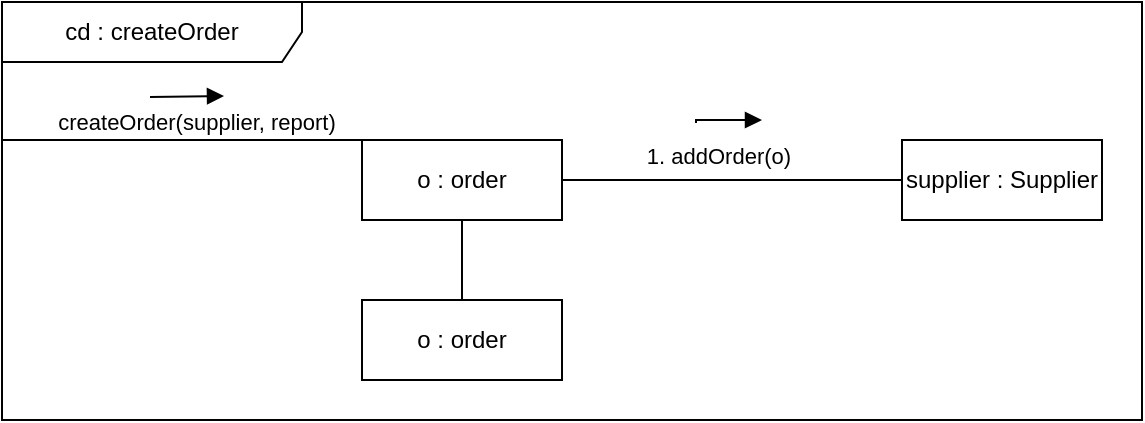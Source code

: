 <mxfile version="21.2.3" type="onedrive">
  <diagram name="Page-1" id="2YBvvXClWsGukQMizWep">
    <mxGraphModel grid="1" page="1" gridSize="10" guides="1" tooltips="1" connect="1" arrows="1" fold="1" pageScale="1" pageWidth="850" pageHeight="1100" math="0" shadow="0">
      <root>
        <mxCell id="0" />
        <mxCell id="1" parent="0" />
        <mxCell id="vbn1vjWYSr6YsiNQEqlZ-1" value="cd : createOrder" style="shape=umlFrame;whiteSpace=wrap;html=1;pointerEvents=0;width=150;height=30;" vertex="1" parent="1">
          <mxGeometry x="10" y="11" width="570" height="209" as="geometry" />
        </mxCell>
        <mxCell id="vbn1vjWYSr6YsiNQEqlZ-34" style="edgeStyle=none;rounded=0;orthogonalLoop=1;jettySize=auto;html=1;endArrow=none;endFill=0;entryX=0;entryY=0;entryDx=0;entryDy=0;" edge="1" parent="1" target="vbn1vjWYSr6YsiNQEqlZ-33">
          <mxGeometry relative="1" as="geometry">
            <mxPoint x="10" y="80" as="sourcePoint" />
          </mxGeometry>
        </mxCell>
        <mxCell id="vbn1vjWYSr6YsiNQEqlZ-33" value="o : order" style="html=1;whiteSpace=wrap;" vertex="1" parent="1">
          <mxGeometry x="190" y="80" width="100" height="40" as="geometry" />
        </mxCell>
        <mxCell id="vbn1vjWYSr6YsiNQEqlZ-57" value="createOrder(supplier, report)" style="html=1;verticalAlign=bottom;endArrow=block;edgeStyle=elbowEdgeStyle;elbow=vertical;curved=0;rounded=0;" edge="1" parent="1">
          <mxGeometry x="0.257" y="-22" width="80" relative="1" as="geometry">
            <mxPoint x="84" y="58.5" as="sourcePoint" />
            <mxPoint x="121" y="58" as="targetPoint" />
            <mxPoint as="offset" />
            <Array as="points">
              <mxPoint x="105" y="58" />
            </Array>
          </mxGeometry>
        </mxCell>
        <mxCell id="eug0yIInreZ6nuwDFGsd-4" value="1. addOrder(o)&lt;span style=&quot;font-size: 10px;&quot;&gt;&lt;br&gt;&lt;/span&gt;" style="html=1;verticalAlign=bottom;endArrow=block;edgeStyle=elbowEdgeStyle;elbow=vertical;curved=0;rounded=0;" edge="1" parent="1">
          <mxGeometry x="-0.28" y="-27" width="80" relative="1" as="geometry">
            <mxPoint x="357" y="71.5" as="sourcePoint" />
            <mxPoint x="390" y="70" as="targetPoint" />
            <mxPoint as="offset" />
            <Array as="points">
              <mxPoint x="357" y="70" />
            </Array>
          </mxGeometry>
        </mxCell>
        <mxCell id="W19vyAFUkHcT3V9oL0bM-1" value="supplier : Supplier" style="html=1;whiteSpace=wrap;" vertex="1" parent="1">
          <mxGeometry x="460" y="80" width="100" height="40" as="geometry" />
        </mxCell>
        <mxCell id="W19vyAFUkHcT3V9oL0bM-2" value="" style="endArrow=none;html=1;rounded=0;exitX=1;exitY=0.5;exitDx=0;exitDy=0;entryX=0;entryY=0.5;entryDx=0;entryDy=0;" edge="1" parent="1" source="vbn1vjWYSr6YsiNQEqlZ-33" target="W19vyAFUkHcT3V9oL0bM-1">
          <mxGeometry width="50" height="50" relative="1" as="geometry">
            <mxPoint x="330" y="130" as="sourcePoint" />
            <mxPoint x="380" y="80" as="targetPoint" />
          </mxGeometry>
        </mxCell>
        <mxCell id="m8ZWwutYaAKC8O1snMbZ-1" value="o : order" style="html=1;whiteSpace=wrap;" vertex="1" parent="1">
          <mxGeometry x="190" y="160" width="100" height="40" as="geometry" />
        </mxCell>
        <mxCell id="m8ZWwutYaAKC8O1snMbZ-2" value="" style="endArrow=none;html=1;rounded=0;exitX=0.5;exitY=1;exitDx=0;exitDy=0;" edge="1" parent="1" source="vbn1vjWYSr6YsiNQEqlZ-33" target="m8ZWwutYaAKC8O1snMbZ-1">
          <mxGeometry width="50" height="50" relative="1" as="geometry">
            <mxPoint x="300" y="110" as="sourcePoint" />
            <mxPoint x="470" y="110" as="targetPoint" />
          </mxGeometry>
        </mxCell>
      </root>
    </mxGraphModel>
  </diagram>
</mxfile>
